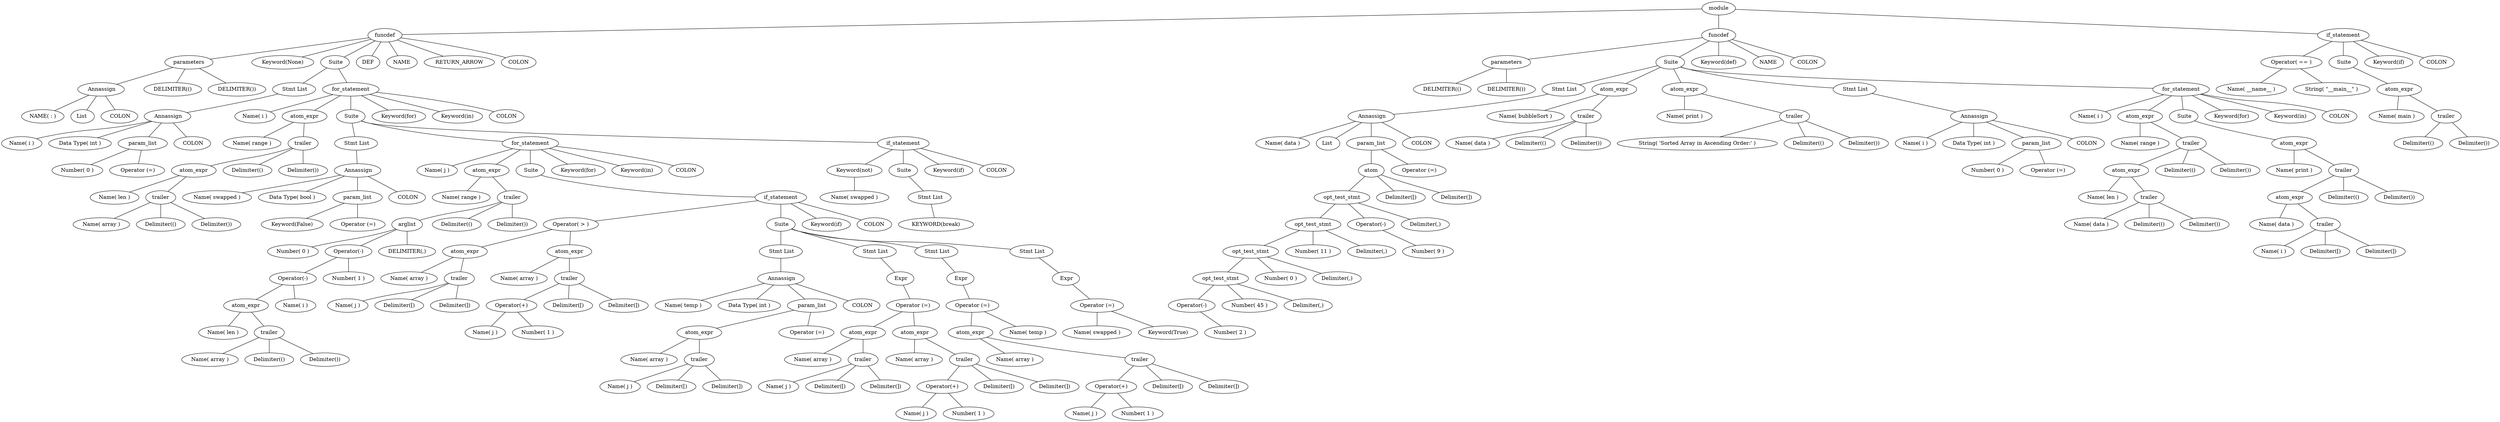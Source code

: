 Graph {
0[label="NAME( : )"];
1[label="List "];
2[label=" COLON"];
3--1; 3--2; 3[label=" Annassign"];
3--0;
4--5;5[label="DELIMITER(()"];4[label="parameters"];
4--3;
4--6;6[label="DELIMITER())"];
7[label="Keyword(None)"];
8[label="Name( i )"];
9[label="Data Type( int )"];
10[label="Number( 0 )"];
11[label=" Operator (=)"];
12--11; 12--10; 12[label=" param_list "];
13[label=" COLON"];
14--9; 14--12;  14--13; 14[label=" Annassign"];
14--8;
15--14; 15[label=" Stmt List"];
16--15; 16[label=" Suite"];
17[label="Name( i )"];
18[label="Name( range )"];
19[label="Name( len )"];
20[label="Name( array )"];
22--21;21[label="Delimiter(()"];22[label="trailer"];
22--20;
22--23;23[label="Delimiter())"];
24--19;24[label="atom_expr"];
24--22;
26--25;25[label="Delimiter(()"];26[label="trailer"];
26--24;
26--27;27[label="Delimiter())"];
28--18;28[label="atom_expr"];
28--26;
29[label="Name( swapped )"];
30[label="Data Type( bool )"];
31[label="Keyword(False)"];
32[label=" Operator (=)"];
33--32; 33--31; 33[label=" param_list "];
34[label=" COLON"];
35--30; 35--33;  35--34; 35[label=" Annassign"];
35--29;
36--35; 36[label=" Stmt List"];
37--36; 37[label=" Suite"];
38[label="Name( j )"];
39[label="Name( range )"];
40[label="Number( 0 )"];
41[label="Name( len )"];
42[label="Name( array )"];
44--43;43[label="Delimiter(()"];44[label="trailer"];
44--42;
44--45;45[label="Delimiter())"];
46--41;46[label="atom_expr"];
46--44;
47[label="Name( i )"];
48--46;48[label="Operator(-)"];
48--47;
49[label="Number( 1 )"];
50--48;50[label="Operator(-)"];
50--49;
51--40;
51--52;52[label="DELIMITER(,)"];51[label="arglist"];
51--50;
54--53;53[label="Delimiter(()"];54[label="trailer"];
54--51;
54--55;55[label="Delimiter())"];
56--39;56[label="atom_expr"];
56--54;
57[label="Name( array )"];
58[label="Name( j )"];
60--59;59[label="Delimiter([)"];60[label="trailer"];
60--58;
60--61;61[label="Delimiter(])"];
62--57;62[label="atom_expr"];
62--60;
63[label="Operator( > )"];
64[label="Name( array )"];
65[label="Name( j )"];
66[label="Number( 1 )"];
67--65;67[label="Operator(+)"];
67--66;
69--68;68[label="Delimiter([)"];69[label="trailer"];
69--67;
69--70;70[label="Delimiter(])"];
71--64;71[label="atom_expr"];
71--69;
63--62;
63--71;
72[label="Name( temp )"];
73[label="Data Type( int )"];
74[label="Name( array )"];
75[label="Name( j )"];
77--76;76[label="Delimiter([)"];77[label="trailer"];
77--75;
77--78;78[label="Delimiter(])"];
79--74;79[label="atom_expr"];
79--77;
80[label=" Operator (=)"];
81--80; 81--79; 81[label=" param_list "];
82[label=" COLON"];
83--73; 83--81;  83--82; 83[label=" Annassign"];
83--72;
84--83; 84[label=" Stmt List"];
85--84; 85[label=" Suite"];
86[label="Name( array )"];
87[label="Name( j )"];
89--88;88[label="Delimiter([)"];89[label="trailer"];
89--87;
89--90;90[label="Delimiter(])"];
91--86;91[label="atom_expr"];
91--89;
92[label="Name( array )"];
93[label="Name( j )"];
94[label="Number( 1 )"];
95--93;95[label="Operator(+)"];
95--94;
97--96;96[label="Delimiter([)"];97[label="trailer"];
97--95;
97--98;98[label="Delimiter(])"];
99--92;99[label="atom_expr"];
99--97;
100--99; 100[label="Operator (=)"];
100--91;
101--100; 101[label=" Expr"];
102--101; 102[label=" Stmt List"];
85--102;
103[label="Name( array )"];
104[label="Name( j )"];
105[label="Number( 1 )"];
106--104;106[label="Operator(+)"];
106--105;
108--107;107[label="Delimiter([)"];108[label="trailer"];
108--106;
108--109;109[label="Delimiter(])"];
110--103;110[label="atom_expr"];
110--108;
111[label="Name( temp )"];
112--111; 112[label="Operator (=)"];
112--110;
113--112; 113[label=" Expr"];
114--113; 114[label=" Stmt List"];
85--114;
115[label="Name( swapped )"];
116[label="Keyword(True)"];
117--116; 117[label="Operator (=)"];
117--115;
118--117; 118[label=" Expr"];
119--118; 119[label=" Stmt List"];
85--119;
120--121;121[label="Keyword(if)"];120[label="if_statement"];
120--63;
120--122;122[label="COLON"];
120--85;
123--120; 123[label=" Suite"];
124--125;125[label="Keyword(for)"];124[label="for_statement"];
124--38;
124--126;126[label="Keyword(in)"];
124--56;
124--127;127[label="COLON"];
124--123;
37--124;
128[label="Name( swapped )"];
129--128;129[label="Keyword(not)"];
130[label=" KEYWORD(break) "];
131--130; 131[label=" Stmt List"];
132--131; 132[label=" Suite"];
133--134;134[label="Keyword(if)"];133[label="if_statement"];
133--129;
133--135;135[label="COLON"];
133--132;
37--133;
136--137;137[label="Keyword(for)"];136[label="for_statement"];
136--17;
136--138;138[label="Keyword(in)"];
136--28;
136--139;139[label="COLON"];
136--37;
16--136;
140--141;141[label="DEF"];140[label="funcdef"];
140--142;142[label="NAME"];
140--4;
140--143;143[label="RETURN_ARROW"];
140--7;
140--144;144[label="COLON"];
140--16;
module--140;
145--146;146[label="DELIMITER(()"];145[label="parameters"];
145--147;147[label="DELIMITER())"];
148[label="Name( data )"];
149[label="List "];
150[label="Number( 2 )"];
151--150;151[label="Operator(-)"];
152[label="Number( 45 )"];
153--151;153[label="opt_test_stmt"];
153--154;154[label="Delimiter(,)"];
153--152;
155[label="Number( 0 )"];
156--153;156[label="opt_test_stmt"];
156--157;157[label="Delimiter(,)"];
156--155;
158[label="Number( 11 )"];
159--156;159[label="opt_test_stmt"];
159--160;160[label="Delimiter(,)"];
159--158;
161[label="Number( 9 )"];
162--161;162[label="Operator(-)"];
163--159;163[label="opt_test_stmt"];
163--164;164[label="Delimiter(,)"];
163--162;
166--165;165[label="Delimiter([)"];166[label="atom"];
166--163;
166--167;167[label="Delimiter(])"];
168[label=" Operator (=)"];
169--168; 169--166; 169[label=" param_list "];
170[label=" COLON"];
171--149; 171--169;  171--170; 171[label=" Annassign"];
171--148;
172--171; 172[label=" Stmt List"];
173--172; 173[label=" Suite"];
174[label="Name( bubbleSort )"];
175[label="Name( data )"];
177--176;176[label="Delimiter(()"];177[label="trailer"];
177--175;
177--178;178[label="Delimiter())"];
179--174;179[label="atom_expr"];
179--177;
173--179;
180[label="Name( print )"];
181[label="String( 'Sorted Array in Ascending Order:' )"];
183--182;182[label="Delimiter(()"];183[label="trailer"];
183--181;
183--184;184[label="Delimiter())"];
185--180;185[label="atom_expr"];
185--183;
173--185;
186[label="Name( i )"];
187[label="Data Type( int )"];
188[label="Number( 0 )"];
189[label=" Operator (=)"];
190--189; 190--188; 190[label=" param_list "];
191[label=" COLON"];
192--187; 192--190;  192--191; 192[label=" Annassign"];
192--186;
193--192; 193[label=" Stmt List"];
173--193;
194[label="Name( i )"];
195[label="Name( range )"];
196[label="Name( len )"];
197[label="Name( data )"];
199--198;198[label="Delimiter(()"];199[label="trailer"];
199--197;
199--200;200[label="Delimiter())"];
201--196;201[label="atom_expr"];
201--199;
203--202;202[label="Delimiter(()"];203[label="trailer"];
203--201;
203--204;204[label="Delimiter())"];
205--195;205[label="atom_expr"];
205--203;
206[label="Name( print )"];
207[label="Name( data )"];
208[label="Name( i )"];
210--209;209[label="Delimiter([)"];210[label="trailer"];
210--208;
210--211;211[label="Delimiter(])"];
212--207;212[label="atom_expr"];
212--210;
214--213;213[label="Delimiter(()"];214[label="trailer"];
214--212;
214--215;215[label="Delimiter())"];
216--206;216[label="atom_expr"];
216--214;
217--216; 217[label=" Suite"];
218--219;219[label="Keyword(for)"];218[label="for_statement"];
218--194;
218--220;220[label="Keyword(in)"];
218--205;
218--221;221[label="COLON"];
218--217;
173--218;
222--223;223[label="Keyword(def)"];222[label="funcdef"];
222--224;224[label="NAME"];
222--145;
222--225;225[label="COLON"];
222--173;
module--222;
226[label="Name( __name__ )"];
227[label="Operator( == )"];
228[label="String( \"__main__\" )"];
227--226;
227--228;
229[label="Name( main )"];
231--230;230[label="Delimiter(()"];231[label="trailer"];
231--232;232[label="Delimiter())"];
233--229;233[label="atom_expr"];
233--231;
234--233; 234[label=" Suite"];
235--236;236[label="Keyword(if)"];235[label="if_statement"];
235--227;
235--237;237[label="COLON"];
235--234;
module--235;
}